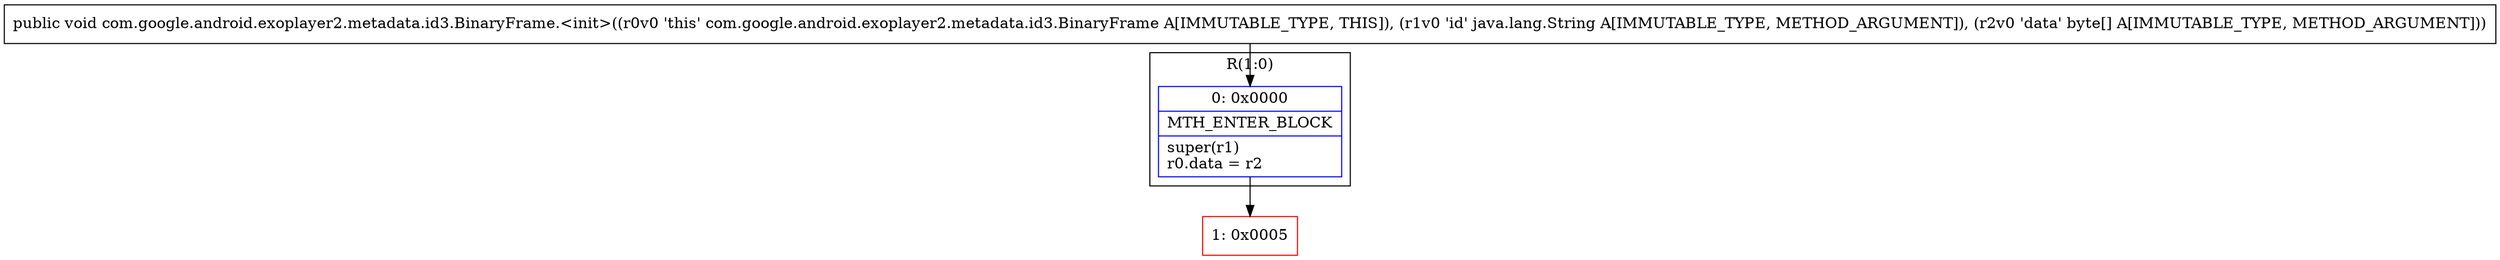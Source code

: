 digraph "CFG forcom.google.android.exoplayer2.metadata.id3.BinaryFrame.\<init\>(Ljava\/lang\/String;[B)V" {
subgraph cluster_Region_1413145481 {
label = "R(1:0)";
node [shape=record,color=blue];
Node_0 [shape=record,label="{0\:\ 0x0000|MTH_ENTER_BLOCK\l|super(r1)\lr0.data = r2\l}"];
}
Node_1 [shape=record,color=red,label="{1\:\ 0x0005}"];
MethodNode[shape=record,label="{public void com.google.android.exoplayer2.metadata.id3.BinaryFrame.\<init\>((r0v0 'this' com.google.android.exoplayer2.metadata.id3.BinaryFrame A[IMMUTABLE_TYPE, THIS]), (r1v0 'id' java.lang.String A[IMMUTABLE_TYPE, METHOD_ARGUMENT]), (r2v0 'data' byte[] A[IMMUTABLE_TYPE, METHOD_ARGUMENT])) }"];
MethodNode -> Node_0;
Node_0 -> Node_1;
}


